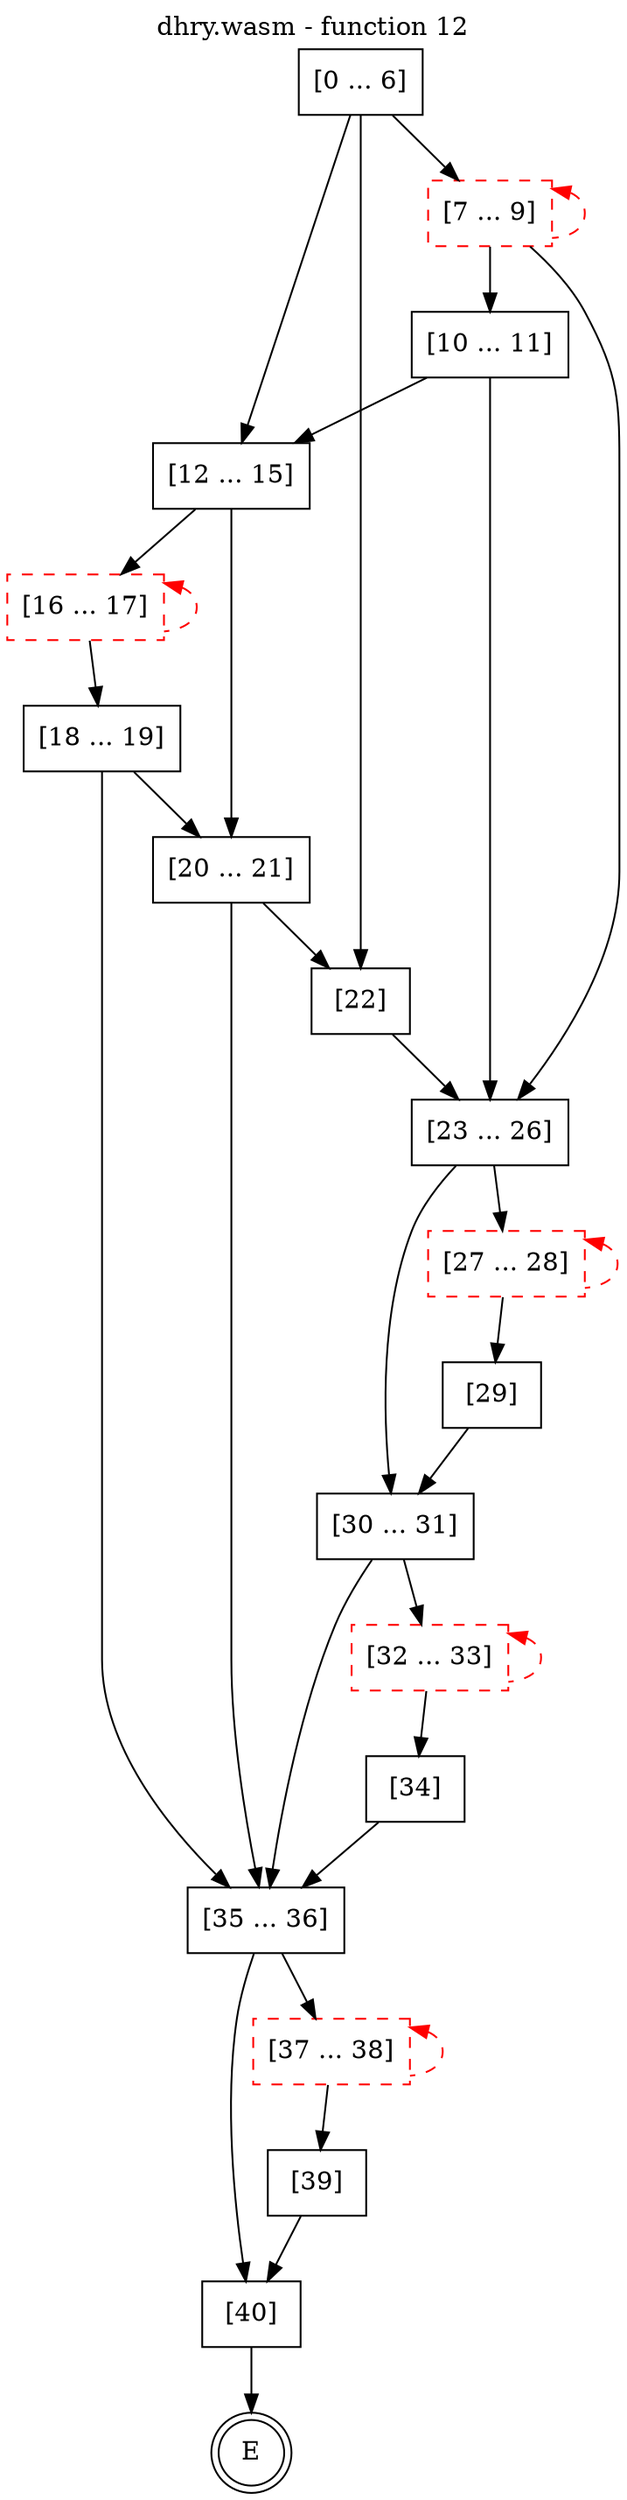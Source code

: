 digraph finite_state_machine {
    label = "dhry.wasm - function 12"
    labelloc =  t
    labelfontsize = 16
    labelfontcolor = black
    labelfontname = "Helvetica"
    node [shape = doublecircle]; E ;
    node [shape = box];
    node [shape=box, color=black, style=solid] 0[label="[0 ... 6]"]
    node [shape=box, color=red, style=dashed] 7[label="[7 ... 9]"]
    node [shape=box, color=black, style=solid] 10[label="[10 ... 11]"]
    node [shape=box, color=black, style=solid] 12[label="[12 ... 15]"]
    node [shape=box, color=red, style=dashed] 16[label="[16 ... 17]"]
    node [shape=box, color=black, style=solid] 18[label="[18 ... 19]"]
    node [shape=box, color=black, style=solid] 20[label="[20 ... 21]"]
    node [shape=box, color=black, style=solid] 22[label="[22]"]
    node [shape=box, color=black, style=solid] 23[label="[23 ... 26]"]
    node [shape=box, color=red, style=dashed] 27[label="[27 ... 28]"]
    node [shape=box, color=black, style=solid] 29[label="[29]"]
    node [shape=box, color=black, style=solid] 30[label="[30 ... 31]"]
    node [shape=box, color=red, style=dashed] 32[label="[32 ... 33]"]
    node [shape=box, color=black, style=solid] 34[label="[34]"]
    node [shape=box, color=black, style=solid] 35[label="[35 ... 36]"]
    node [shape=box, color=red, style=dashed] 37[label="[37 ... 38]"]
    node [shape=box, color=black, style=solid] 39[label="[39]"]
    node [shape=box, color=black, style=solid] 40[label="[40]"]
    0 -> 7;
    0 -> 12;
    0 -> 22;
    7 -> 10;
    7 -> 23;
    7 -> 7[style="dashed" color="red" dir=back];
    10 -> 12;
    10 -> 23;
    12 -> 16;
    12 -> 20;
    16 -> 18;
    16 -> 16[style="dashed" color="red" dir=back];
    18 -> 20;
    18 -> 35;
    20 -> 22;
    20 -> 35;
    22 -> 23;
    23 -> 27;
    23 -> 30;
    27 -> 29;
    27 -> 27[style="dashed" color="red" dir=back];
    29 -> 30;
    30 -> 32;
    30 -> 35;
    32 -> 34;
    32 -> 32[style="dashed" color="red" dir=back];
    34 -> 35;
    35 -> 37;
    35 -> 40;
    37 -> 39;
    37 -> 37[style="dashed" color="red" dir=back];
    39 -> 40;
    40 -> E;
}
